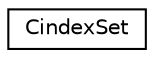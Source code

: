 digraph "Graphical Class Hierarchy"
{
  edge [fontname="Helvetica",fontsize="10",labelfontname="Helvetica",labelfontsize="10"];
  node [fontname="Helvetica",fontsize="10",shape=record];
  rankdir="LR";
  Node0 [label="CindexSet",height=0.2,width=0.4,color="black", fillcolor="white", style="filled",URL="$classkaldi_1_1nnet3_1_1CindexSet.html"];
}
